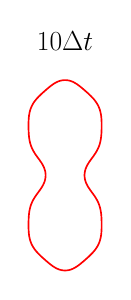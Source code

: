 \begin{tikzpicture}[scale=0.4]

\begin{axis}[
  xmin = -1,
  xmax = 1,
  ymin = -2,
  ymax = 2,
  scale only axis,
  axis equal image,
  hide axis,
  title = {\Huge$10 \Delta t$}
  ]

\addplot [mark=none,red,line width=1.5] table{
3.399e-01 -4.908e-12
3.402e-01 1.411e-02
3.412e-01 2.882e-02
3.43e-01 4.437e-02
3.455e-01 6.047e-02
3.489e-01 7.639e-02
3.527e-01 9.13e-02
3.568e-01 1.047e-01
3.61e-01 1.17e-01
3.659e-01 1.3e-01
3.726e-01 1.458e-01
3.82e-01 1.655e-01
3.95e-01 1.895e-01
4.119e-01 2.174e-01
4.327e-01 2.484e-01
4.567e-01 2.819e-01
4.826e-01 3.171e-01
5.086e-01 3.534e-01
5.33e-01 3.901e-01
5.546e-01 4.266e-01
5.727e-01 4.619e-01
5.872e-01 4.951e-01
5.984e-01 5.258e-01
6.071e-01 5.539e-01
6.138e-01 5.8e-01
6.191e-01 6.046e-01
6.234e-01 6.285e-01
6.269e-01 6.521e-01
6.298e-01 6.759e-01
6.322e-01 7.004e-01
6.341e-01 7.263e-01
6.357e-01 7.547e-01
6.37e-01 7.866e-01
6.379e-01 8.225e-01
6.384e-01 8.627e-01
6.381e-01 9.069e-01
6.367e-01 9.542e-01
6.335e-01 1.004e+00
6.277e-01 1.053e+00
6.185e-01 1.101e+00
6.061e-01 1.147e+00
5.907e-01 1.188e+00
5.735e-01 1.224e+00
5.553e-01 1.256e+00
5.367e-01 1.284e+00
5.177e-01 1.309e+00
4.982e-01 1.333e+00
4.78e-01 1.355e+00
4.569e-01 1.377e+00
4.354e-01 1.398e+00
4.137e-01 1.419e+00
3.921e-01 1.439e+00
3.703e-01 1.458e+00
3.479e-01 1.478e+00
3.242e-01 1.499e+00
2.985e-01 1.52e+00
2.705e-01 1.544e+00
2.401e-01 1.567e+00
2.074e-01 1.591e+00
1.729e-01 1.612e+00
1.373e-01 1.631e+00
1.016e-01 1.645e+00
6.67e-02 1.655e+00
3.292e-02 1.66e+00
-1.633e-12 1.662e+00
-3.292e-02 1.66e+00
-6.67e-02 1.655e+00
-1.016e-01 1.645e+00
-1.373e-01 1.631e+00
-1.729e-01 1.612e+00
-2.074e-01 1.591e+00
-2.401e-01 1.567e+00
-2.705e-01 1.544e+00
-2.985e-01 1.52e+00
-3.242e-01 1.499e+00
-3.479e-01 1.478e+00
-3.703e-01 1.458e+00
-3.921e-01 1.439e+00
-4.137e-01 1.419e+00
-4.354e-01 1.398e+00
-4.569e-01 1.377e+00
-4.78e-01 1.355e+00
-4.982e-01 1.333e+00
-5.177e-01 1.309e+00
-5.367e-01 1.284e+00
-5.553e-01 1.256e+00
-5.735e-01 1.224e+00
-5.907e-01 1.188e+00
-6.061e-01 1.147e+00
-6.185e-01 1.101e+00
-6.277e-01 1.053e+00
-6.335e-01 1.004e+00
-6.367e-01 9.542e-01
-6.381e-01 9.069e-01
-6.384e-01 8.627e-01
-6.379e-01 8.225e-01
-6.37e-01 7.866e-01
-6.357e-01 7.547e-01
-6.341e-01 7.263e-01
-6.322e-01 7.004e-01
-6.298e-01 6.759e-01
-6.269e-01 6.521e-01
-6.234e-01 6.285e-01
-6.191e-01 6.046e-01
-6.138e-01 5.8e-01
-6.071e-01 5.539e-01
-5.984e-01 5.258e-01
-5.872e-01 4.951e-01
-5.727e-01 4.619e-01
-5.546e-01 4.266e-01
-5.33e-01 3.901e-01
-5.086e-01 3.534e-01
-4.826e-01 3.171e-01
-4.567e-01 2.819e-01
-4.327e-01 2.484e-01
-4.119e-01 2.174e-01
-3.95e-01 1.895e-01
-3.82e-01 1.655e-01
-3.726e-01 1.458e-01
-3.659e-01 1.3e-01
-3.61e-01 1.17e-01
-3.568e-01 1.047e-01
-3.527e-01 9.13e-02
-3.489e-01 7.639e-02
-3.455e-01 6.047e-02
-3.43e-01 4.437e-02
-3.412e-01 2.882e-02
-3.402e-01 1.411e-02
-3.399e-01 -4.243e-12
-3.402e-01 -1.411e-02
-3.412e-01 -2.882e-02
-3.43e-01 -4.437e-02
-3.455e-01 -6.047e-02
-3.489e-01 -7.639e-02
-3.527e-01 -9.13e-02
-3.568e-01 -1.047e-01
-3.61e-01 -1.17e-01
-3.659e-01 -1.3e-01
-3.726e-01 -1.458e-01
-3.82e-01 -1.655e-01
-3.95e-01 -1.895e-01
-4.119e-01 -2.174e-01
-4.327e-01 -2.484e-01
-4.567e-01 -2.819e-01
-4.826e-01 -3.171e-01
-5.086e-01 -3.534e-01
-5.33e-01 -3.901e-01
-5.546e-01 -4.266e-01
-5.727e-01 -4.619e-01
-5.872e-01 -4.951e-01
-5.984e-01 -5.258e-01
-6.071e-01 -5.539e-01
-6.138e-01 -5.8e-01
-6.191e-01 -6.046e-01
-6.234e-01 -6.285e-01
-6.269e-01 -6.521e-01
-6.298e-01 -6.759e-01
-6.322e-01 -7.004e-01
-6.341e-01 -7.263e-01
-6.357e-01 -7.547e-01
-6.37e-01 -7.866e-01
-6.379e-01 -8.225e-01
-6.384e-01 -8.627e-01
-6.381e-01 -9.069e-01
-6.367e-01 -9.542e-01
-6.335e-01 -1.004e+00
-6.277e-01 -1.053e+00
-6.185e-01 -1.101e+00
-6.061e-01 -1.147e+00
-5.907e-01 -1.188e+00
-5.735e-01 -1.224e+00
-5.553e-01 -1.256e+00
-5.367e-01 -1.284e+00
-5.177e-01 -1.309e+00
-4.982e-01 -1.333e+00
-4.78e-01 -1.355e+00
-4.569e-01 -1.377e+00
-4.354e-01 -1.398e+00
-4.137e-01 -1.419e+00
-3.921e-01 -1.439e+00
-3.703e-01 -1.458e+00
-3.479e-01 -1.478e+00
-3.242e-01 -1.499e+00
-2.985e-01 -1.52e+00
-2.705e-01 -1.544e+00
-2.401e-01 -1.567e+00
-2.074e-01 -1.591e+00
-1.729e-01 -1.612e+00
-1.373e-01 -1.631e+00
-1.016e-01 -1.645e+00
-6.67e-02 -1.655e+00
-3.292e-02 -1.66e+00
-1.641e-12 -1.662e+00
3.292e-02 -1.66e+00
6.67e-02 -1.655e+00
1.016e-01 -1.645e+00
1.373e-01 -1.631e+00
1.729e-01 -1.612e+00
2.074e-01 -1.591e+00
2.401e-01 -1.567e+00
2.705e-01 -1.544e+00
2.985e-01 -1.52e+00
3.242e-01 -1.499e+00
3.479e-01 -1.478e+00
3.703e-01 -1.458e+00
3.921e-01 -1.439e+00
4.137e-01 -1.419e+00
4.354e-01 -1.398e+00
4.569e-01 -1.377e+00
4.78e-01 -1.355e+00
4.982e-01 -1.333e+00
5.177e-01 -1.309e+00
5.367e-01 -1.284e+00
5.553e-01 -1.256e+00
5.735e-01 -1.224e+00
5.907e-01 -1.188e+00
6.061e-01 -1.147e+00
6.185e-01 -1.101e+00
6.277e-01 -1.053e+00
6.335e-01 -1.004e+00
6.367e-01 -9.542e-01
6.381e-01 -9.069e-01
6.384e-01 -8.627e-01
6.379e-01 -8.225e-01
6.37e-01 -7.866e-01
6.357e-01 -7.547e-01
6.341e-01 -7.263e-01
6.322e-01 -7.004e-01
6.298e-01 -6.759e-01
6.269e-01 -6.521e-01
6.234e-01 -6.285e-01
6.191e-01 -6.046e-01
6.138e-01 -5.8e-01
6.071e-01 -5.539e-01
5.984e-01 -5.258e-01
5.872e-01 -4.951e-01
5.727e-01 -4.619e-01
5.546e-01 -4.266e-01
5.33e-01 -3.901e-01
5.086e-01 -3.534e-01
4.826e-01 -3.171e-01
4.567e-01 -2.819e-01
4.327e-01 -2.484e-01
4.119e-01 -2.174e-01
3.95e-01 -1.895e-01
3.82e-01 -1.655e-01
3.726e-01 -1.458e-01
3.659e-01 -1.3e-01
3.61e-01 -1.17e-01
3.568e-01 -1.047e-01
3.527e-01 -9.13e-02
3.489e-01 -7.639e-02
3.455e-01 -6.047e-02
3.43e-01 -4.437e-02
3.412e-01 -2.882e-02
3.402e-01 -1.411e-02
3.399e-01 -4.908e-12
};


\end{axis}

\end{tikzpicture}



